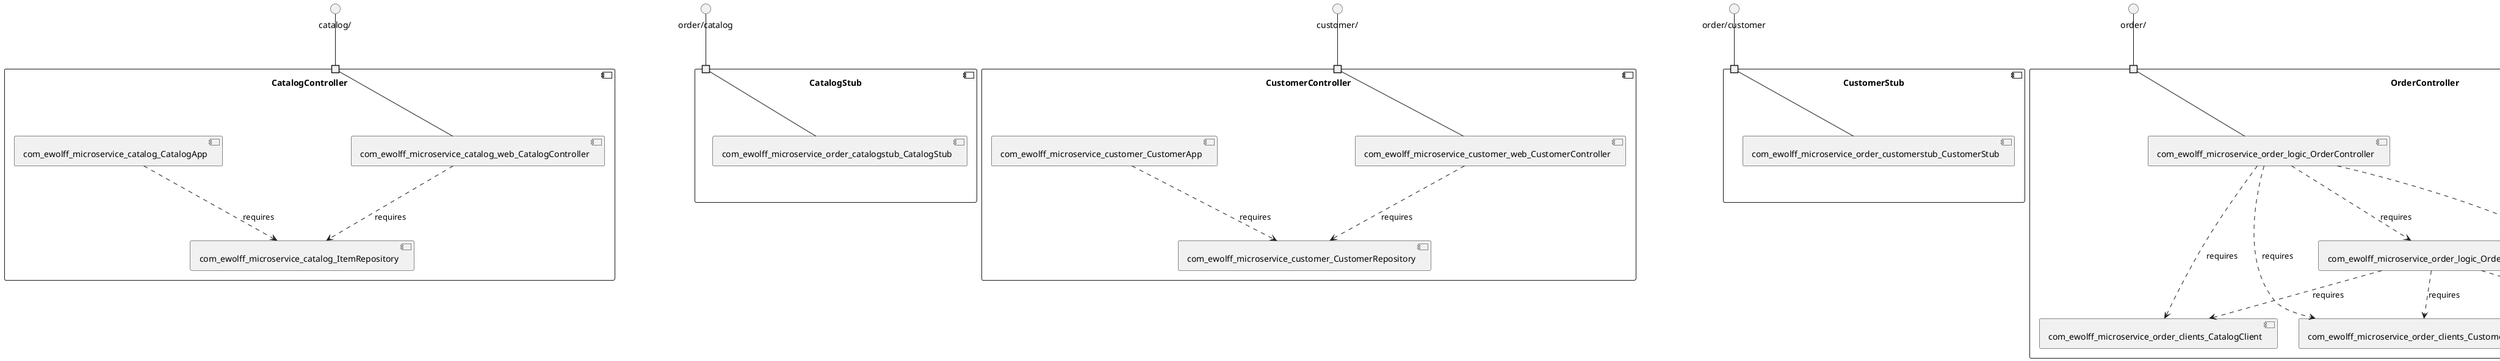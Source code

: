 @startuml
skinparam fixCircleLabelOverlapping true
component "CatalogController\n\n\n\n\n\n" {
[com_ewolff_microservice_catalog_ItemRepository]
[com_ewolff_microservice_catalog_web_CatalogController]
[com_ewolff_microservice_catalog_CatalogApp]
portin " " as CatalogController.requires.catalog_
[com_ewolff_microservice_catalog_web_CatalogController]..>[com_ewolff_microservice_catalog_ItemRepository] : requires
[com_ewolff_microservice_catalog_CatalogApp]..>[com_ewolff_microservice_catalog_ItemRepository] : requires
"CatalogController.requires.catalog_"--[com_ewolff_microservice_catalog_web_CatalogController]
}
interface "catalog/" as interface.catalog_
interface.catalog_--"CatalogController.requires.catalog_"
component "CatalogStub\n\n\n\n\n\n" {
[com_ewolff_microservice_order_catalogstub_CatalogStub]
portin " " as CatalogStub.requires.order_catalog
"CatalogStub.requires.order_catalog"--[com_ewolff_microservice_order_catalogstub_CatalogStub]
}
interface "order/catalog" as interface.order_catalog
interface.order_catalog--"CatalogStub.requires.order_catalog"
component "CustomerController\n\n\n\n\n\n" {
[com_ewolff_microservice_customer_web_CustomerController]
[com_ewolff_microservice_customer_CustomerRepository]
[com_ewolff_microservice_customer_CustomerApp]
portin " " as CustomerController.requires.customer_
[com_ewolff_microservice_customer_web_CustomerController]..>[com_ewolff_microservice_customer_CustomerRepository] : requires
[com_ewolff_microservice_customer_CustomerApp]..>[com_ewolff_microservice_customer_CustomerRepository] : requires
"CustomerController.requires.customer_"--[com_ewolff_microservice_customer_web_CustomerController]
}
interface "customer/" as interface.customer_
interface.customer_--"CustomerController.requires.customer_"
component "CustomerStub\n\n\n\n\n\n" {
[com_ewolff_microservice_order_customerstub_CustomerStub]
portin " " as CustomerStub.requires.order_customer
"CustomerStub.requires.order_customer"--[com_ewolff_microservice_order_customerstub_CustomerStub]
}
interface "order/customer" as interface.order_customer
interface.order_customer--"CustomerStub.requires.order_customer"
component "OrderController\n\n\n\n\n\n" {
[com_ewolff_microservice_order_logic_OrderService]
[com_ewolff_microservice_order_clients_CatalogClient]
[com_ewolff_microservice_order_clients_CustomerClient]
[com_ewolff_microservice_order_logic_OrderRepository]
[com_ewolff_microservice_order_logic_OrderController]
portin " " as OrderController.requires.order_
[com_ewolff_microservice_order_logic_OrderService]..>[com_ewolff_microservice_order_clients_CatalogClient] : requires
[com_ewolff_microservice_order_logic_OrderController]..>[com_ewolff_microservice_order_clients_CatalogClient] : requires
[com_ewolff_microservice_order_logic_OrderController]..>[com_ewolff_microservice_order_logic_OrderService] : requires
[com_ewolff_microservice_order_logic_OrderService]..>[com_ewolff_microservice_order_clients_CustomerClient] : requires
[com_ewolff_microservice_order_logic_OrderController]..>[com_ewolff_microservice_order_clients_CustomerClient] : requires
[com_ewolff_microservice_order_logic_OrderService]..>[com_ewolff_microservice_order_logic_OrderRepository] : requires
[com_ewolff_microservice_order_logic_OrderController]..>[com_ewolff_microservice_order_logic_OrderRepository] : requires
"OrderController.requires.order_"--[com_ewolff_microservice_order_logic_OrderController]
}
interface "order/" as interface.order_
interface.order_--"OrderController.requires.order_"

@enduml
